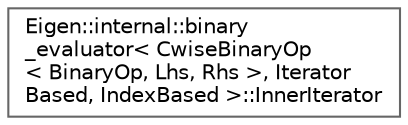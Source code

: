 digraph "Graphical Class Hierarchy"
{
 // LATEX_PDF_SIZE
  bgcolor="transparent";
  edge [fontname=Helvetica,fontsize=10,labelfontname=Helvetica,labelfontsize=10];
  node [fontname=Helvetica,fontsize=10,shape=box,height=0.2,width=0.4];
  rankdir="LR";
  Node0 [id="Node000000",label="Eigen::internal::binary\l_evaluator\< CwiseBinaryOp\l\< BinaryOp, Lhs, Rhs \>, Iterator\lBased, IndexBased \>::InnerIterator",height=0.2,width=0.4,color="grey40", fillcolor="white", style="filled",URL="$classEigen_1_1internal_1_1binary__evaluator_3_01CwiseBinaryOp_3_01BinaryOp_00_01Lhs_00_01Rhs_01_fe69422f962511fe252c09cb09c065b8.html",tooltip=" "];
}
